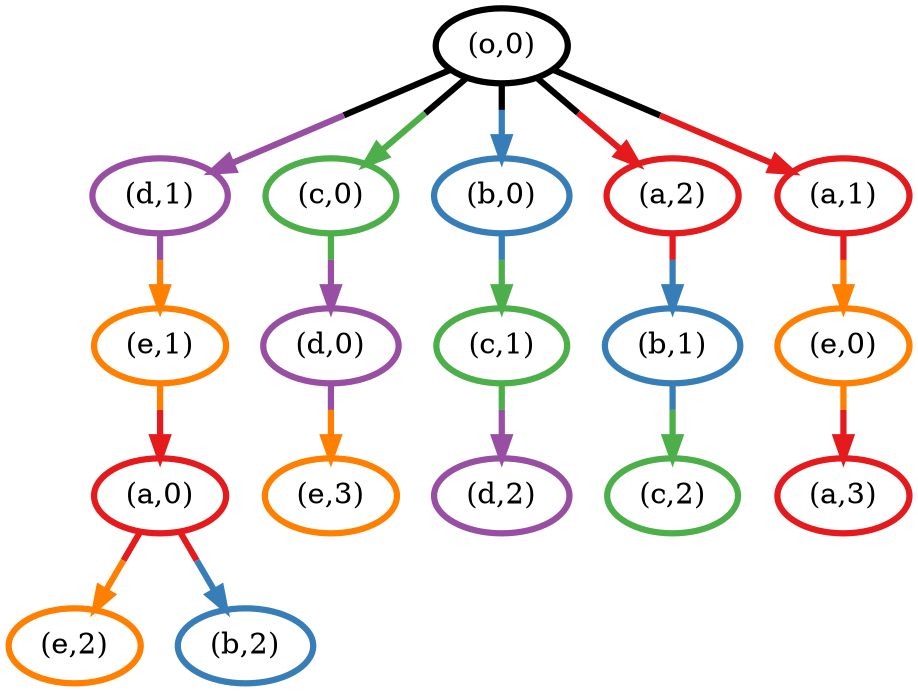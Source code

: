 digraph G {
	17 [penwidth=3,colorscheme=set19,color=1565436432,label="(o,0)"]
	16 [penwidth=3,colorscheme=set19,color=1,label="(a,3)"]
	15 [penwidth=3,colorscheme=set19,color=5,label="(e,1)"]
	14 [penwidth=3,colorscheme=set19,color=4,label="(d,1)"]
	13 [penwidth=3,colorscheme=set19,color=5,label="(e,3)"]
	12 [penwidth=3,colorscheme=set19,color=4,label="(d,2)"]
	11 [penwidth=3,colorscheme=set19,color=4,label="(d,0)"]
	10 [penwidth=3,colorscheme=set19,color=3,label="(c,0)"]
	9 [penwidth=3,colorscheme=set19,color=3,label="(c,2)"]
	8 [penwidth=3,colorscheme=set19,color=3,label="(c,1)"]
	7 [penwidth=3,colorscheme=set19,color=2,label="(b,0)"]
	6 [penwidth=3,colorscheme=set19,color=2,label="(b,1)"]
	5 [penwidth=3,colorscheme=set19,color=1,label="(a,2)"]
	4 [penwidth=3,colorscheme=set19,color=5,label="(e,0)"]
	3 [penwidth=3,colorscheme=set19,color=1,label="(a,1)"]
	2 [penwidth=3,colorscheme=set19,color=5,label="(e,2)"]
	1 [penwidth=3,colorscheme=set19,color=2,label="(b,2)"]
	0 [penwidth=3,colorscheme=set19,color=1,label="(a,0)"]
	17 -> 14 [penwidth=3,colorscheme=set19,color="1565436432;0.5:4"]
	17 -> 10 [penwidth=3,colorscheme=set19,color="1565436432;0.5:3"]
	17 -> 7 [penwidth=3,colorscheme=set19,color="1565436432;0.5:2"]
	17 -> 5 [penwidth=3,colorscheme=set19,color="1565436432;0.5:1"]
	17 -> 3 [penwidth=3,colorscheme=set19,color="1565436432;0.5:1"]
	15 -> 0 [penwidth=3,colorscheme=set19,color="5;0.5:1"]
	14 -> 15 [penwidth=3,colorscheme=set19,color="4;0.5:5"]
	11 -> 13 [penwidth=3,colorscheme=set19,color="4;0.5:5"]
	10 -> 11 [penwidth=3,colorscheme=set19,color="3;0.5:4"]
	8 -> 12 [penwidth=3,colorscheme=set19,color="3;0.5:4"]
	7 -> 8 [penwidth=3,colorscheme=set19,color="2;0.5:3"]
	6 -> 9 [penwidth=3,colorscheme=set19,color="2;0.5:3"]
	5 -> 6 [penwidth=3,colorscheme=set19,color="1;0.5:2"]
	4 -> 16 [penwidth=3,colorscheme=set19,color="5;0.5:1"]
	3 -> 4 [penwidth=3,colorscheme=set19,color="1;0.5:5"]
	0 -> 2 [penwidth=3,colorscheme=set19,color="1;0.5:5"]
	0 -> 1 [penwidth=3,colorscheme=set19,color="1;0.5:2"]
}
